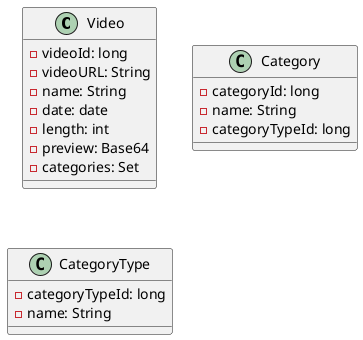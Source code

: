 @startuml
class Video
class Category
class CategoryType

class Video {
    -videoId: long
    -videoURL: String
    -name: String
    -date: date
    -length: int
    -preview: Base64
    -categories: Set
}

class Category {
    -categoryId: long
    -name: String
    -categoryTypeId: long
}

class CategoryType {
    -categoryTypeId: long
    -name: String
}

@enduml